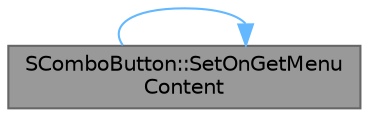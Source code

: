 digraph "SComboButton::SetOnGetMenuContent"
{
 // INTERACTIVE_SVG=YES
 // LATEX_PDF_SIZE
  bgcolor="transparent";
  edge [fontname=Helvetica,fontsize=10,labelfontname=Helvetica,labelfontsize=10];
  node [fontname=Helvetica,fontsize=10,shape=box,height=0.2,width=0.4];
  rankdir="LR";
  Node1 [id="Node000001",label="SComboButton::SetOnGetMenu\lContent",height=0.2,width=0.4,color="gray40", fillcolor="grey60", style="filled", fontcolor="black",tooltip="See the OnGetMenuContent event."];
  Node1 -> Node1 [id="edge1_Node000001_Node000001",color="steelblue1",style="solid",tooltip=" "];
}
